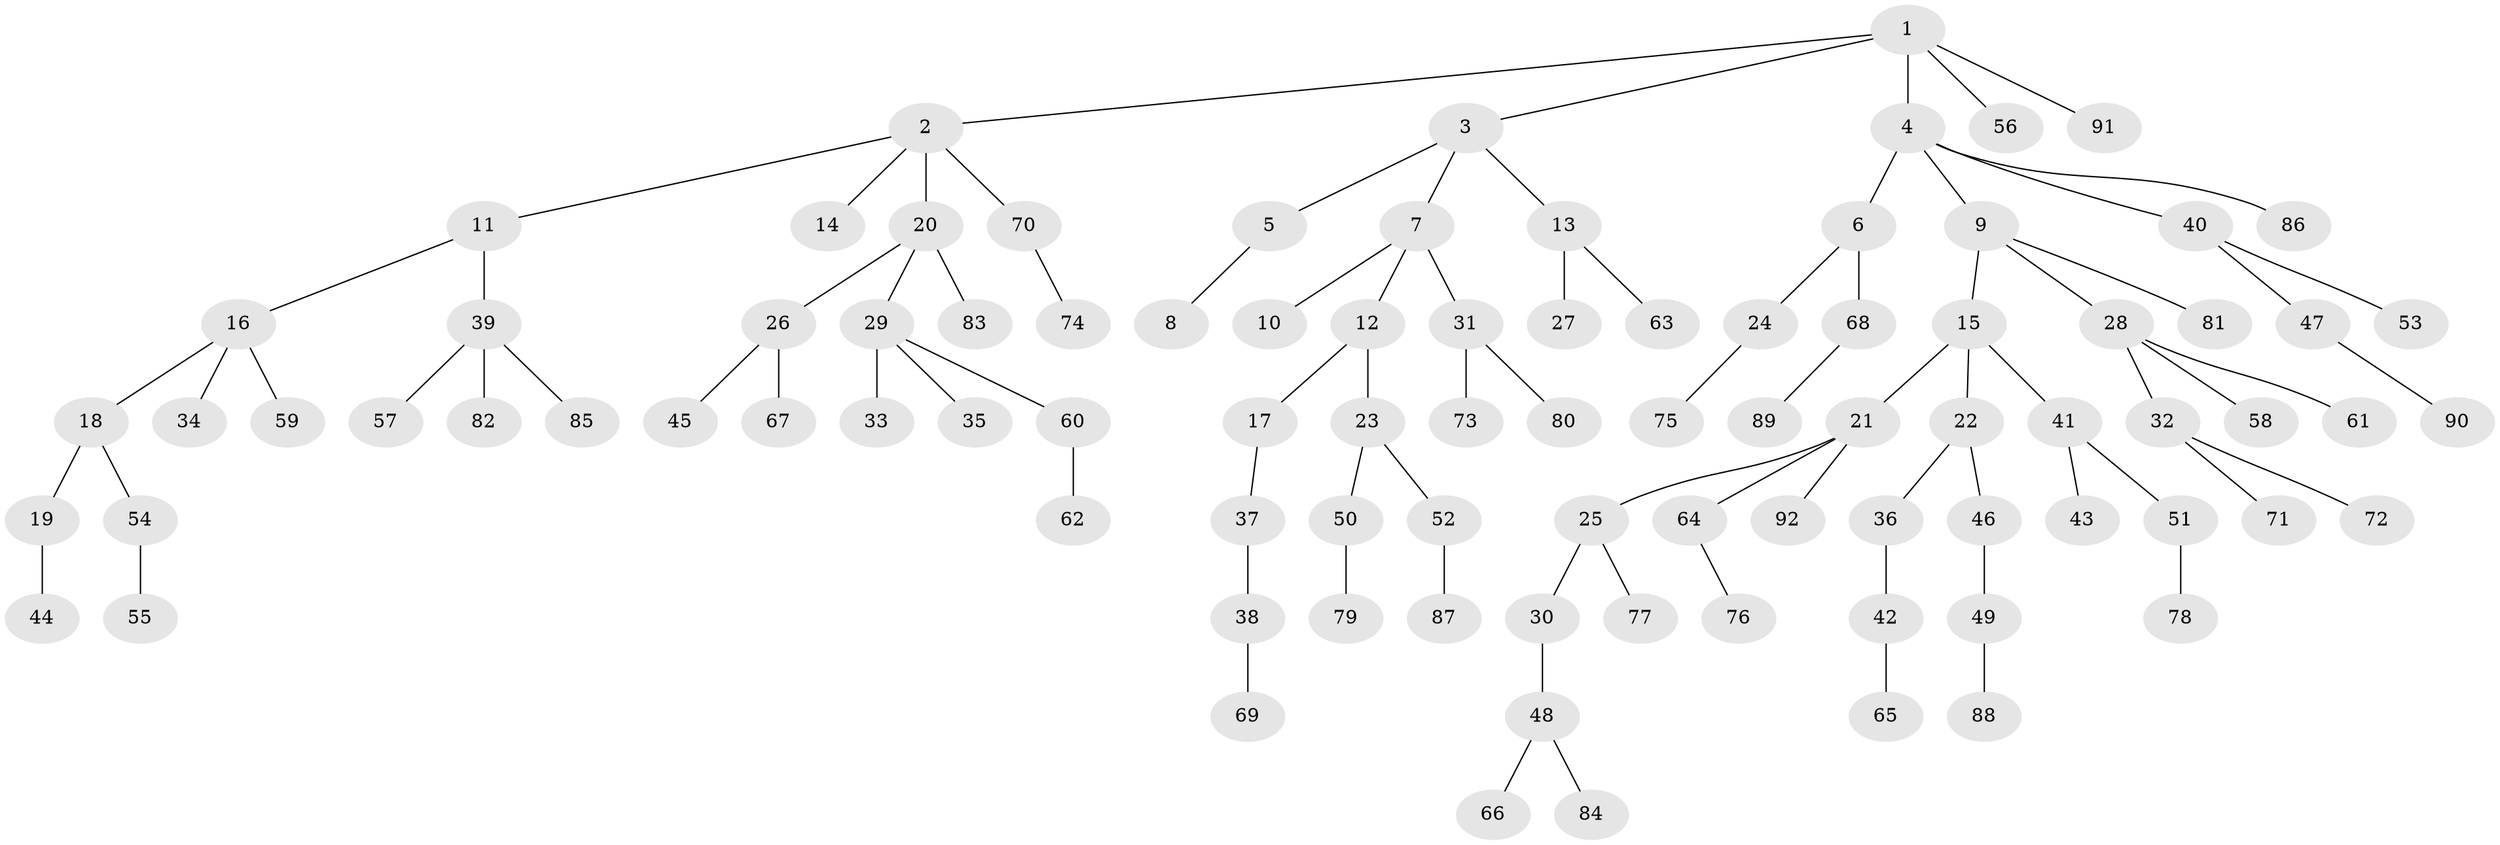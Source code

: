 // Generated by graph-tools (version 1.1) at 2025/36/03/09/25 02:36:50]
// undirected, 92 vertices, 91 edges
graph export_dot {
graph [start="1"]
  node [color=gray90,style=filled];
  1;
  2;
  3;
  4;
  5;
  6;
  7;
  8;
  9;
  10;
  11;
  12;
  13;
  14;
  15;
  16;
  17;
  18;
  19;
  20;
  21;
  22;
  23;
  24;
  25;
  26;
  27;
  28;
  29;
  30;
  31;
  32;
  33;
  34;
  35;
  36;
  37;
  38;
  39;
  40;
  41;
  42;
  43;
  44;
  45;
  46;
  47;
  48;
  49;
  50;
  51;
  52;
  53;
  54;
  55;
  56;
  57;
  58;
  59;
  60;
  61;
  62;
  63;
  64;
  65;
  66;
  67;
  68;
  69;
  70;
  71;
  72;
  73;
  74;
  75;
  76;
  77;
  78;
  79;
  80;
  81;
  82;
  83;
  84;
  85;
  86;
  87;
  88;
  89;
  90;
  91;
  92;
  1 -- 2;
  1 -- 3;
  1 -- 4;
  1 -- 56;
  1 -- 91;
  2 -- 11;
  2 -- 14;
  2 -- 20;
  2 -- 70;
  3 -- 5;
  3 -- 7;
  3 -- 13;
  4 -- 6;
  4 -- 9;
  4 -- 40;
  4 -- 86;
  5 -- 8;
  6 -- 24;
  6 -- 68;
  7 -- 10;
  7 -- 12;
  7 -- 31;
  9 -- 15;
  9 -- 28;
  9 -- 81;
  11 -- 16;
  11 -- 39;
  12 -- 17;
  12 -- 23;
  13 -- 27;
  13 -- 63;
  15 -- 21;
  15 -- 22;
  15 -- 41;
  16 -- 18;
  16 -- 34;
  16 -- 59;
  17 -- 37;
  18 -- 19;
  18 -- 54;
  19 -- 44;
  20 -- 26;
  20 -- 29;
  20 -- 83;
  21 -- 25;
  21 -- 64;
  21 -- 92;
  22 -- 36;
  22 -- 46;
  23 -- 50;
  23 -- 52;
  24 -- 75;
  25 -- 30;
  25 -- 77;
  26 -- 45;
  26 -- 67;
  28 -- 32;
  28 -- 58;
  28 -- 61;
  29 -- 33;
  29 -- 35;
  29 -- 60;
  30 -- 48;
  31 -- 73;
  31 -- 80;
  32 -- 71;
  32 -- 72;
  36 -- 42;
  37 -- 38;
  38 -- 69;
  39 -- 57;
  39 -- 82;
  39 -- 85;
  40 -- 47;
  40 -- 53;
  41 -- 43;
  41 -- 51;
  42 -- 65;
  46 -- 49;
  47 -- 90;
  48 -- 66;
  48 -- 84;
  49 -- 88;
  50 -- 79;
  51 -- 78;
  52 -- 87;
  54 -- 55;
  60 -- 62;
  64 -- 76;
  68 -- 89;
  70 -- 74;
}
